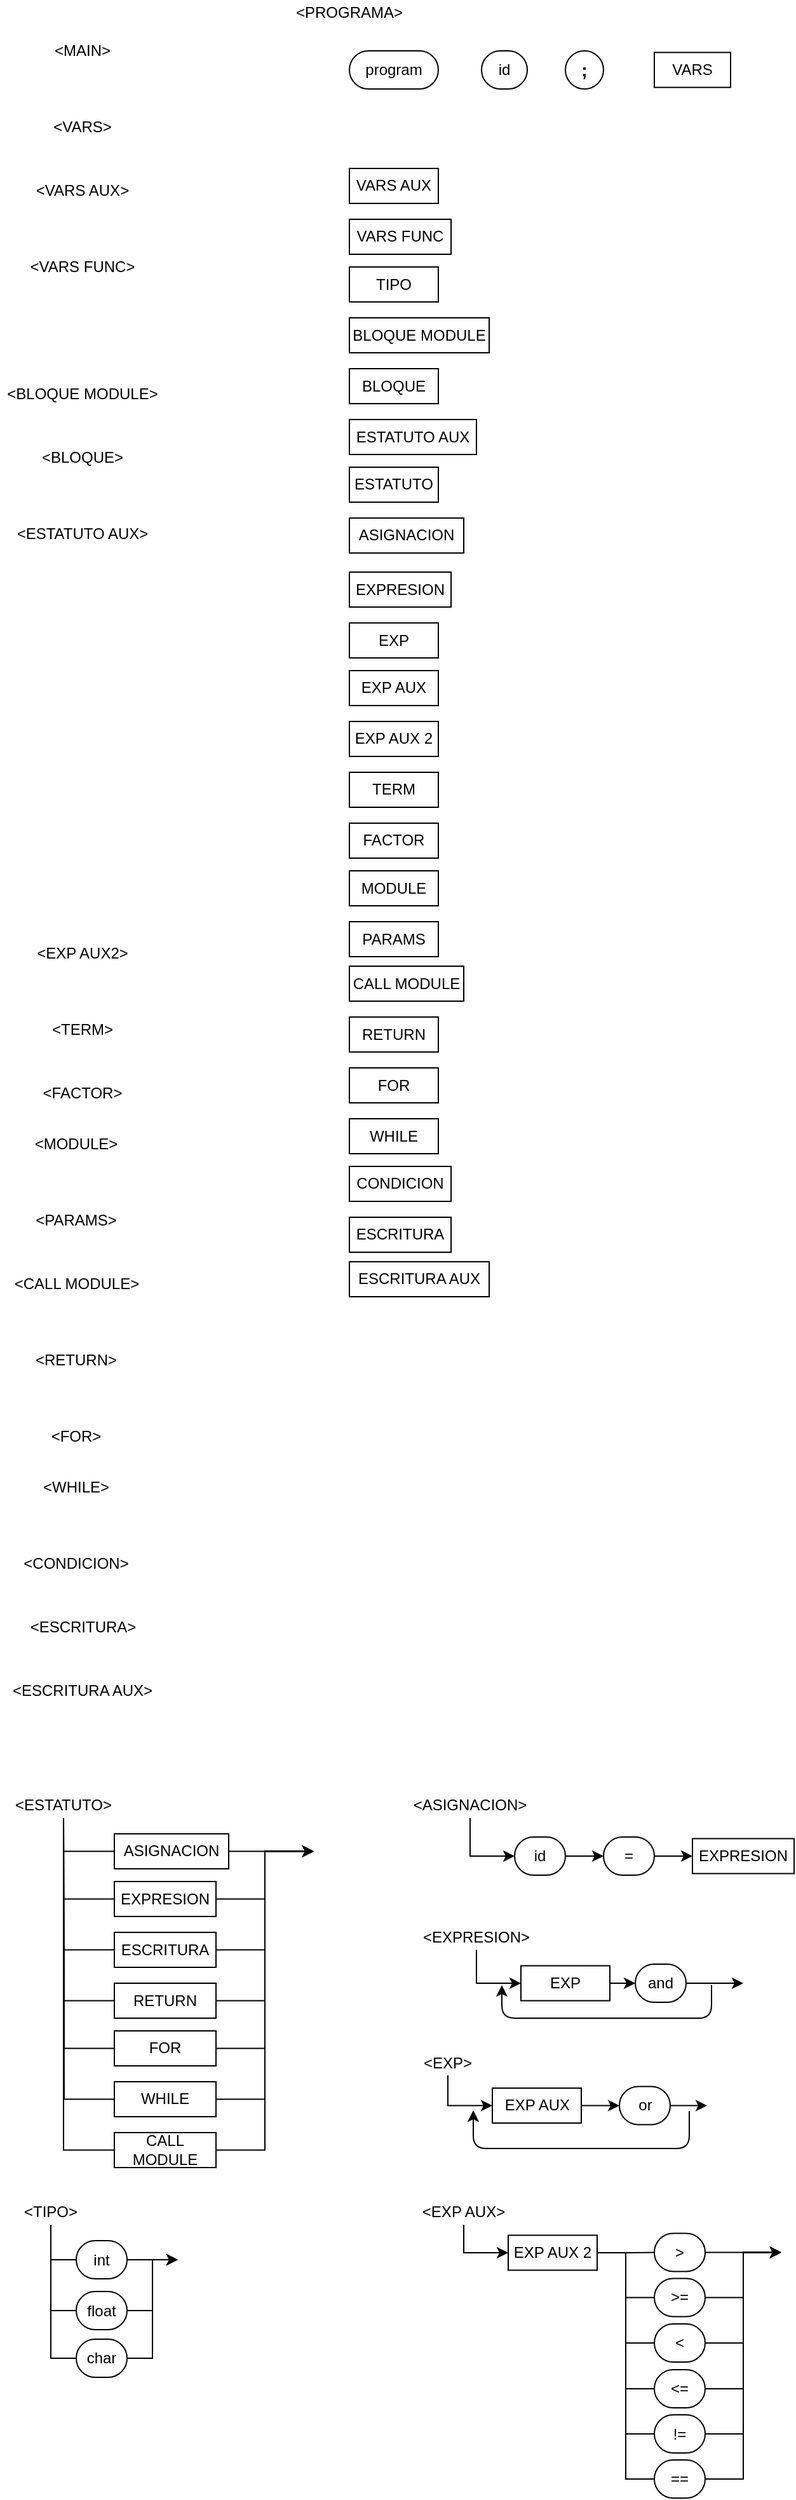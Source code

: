 <mxfile version="13.10.0" type="github">
  <diagram id="HbjWb4XwBNiWFZnqmzFt" name="Page-1">
    <mxGraphModel dx="1422" dy="794" grid="0" gridSize="10" guides="1" tooltips="1" connect="1" arrows="1" fold="1" page="1" pageScale="1" pageWidth="827" pageHeight="1169" math="0" shadow="0">
      <root>
        <mxCell id="0" />
        <mxCell id="1" parent="0" />
        <mxCell id="QDssYqvsrF62F8crRkIU-1" value="&amp;lt;PROGRAMA&amp;gt;" style="text;html=1;strokeColor=none;fillColor=none;align=center;verticalAlign=middle;whiteSpace=wrap;rounded=0;" parent="1" vertex="1">
          <mxGeometry x="280" y="60" width="60" height="20" as="geometry" />
        </mxCell>
        <mxCell id="QDssYqvsrF62F8crRkIU-2" value="&amp;lt;MAIN&amp;gt;" style="text;html=1;strokeColor=none;fillColor=none;align=center;verticalAlign=middle;whiteSpace=wrap;rounded=0;" parent="1" vertex="1">
          <mxGeometry x="70" y="90" width="60" height="20" as="geometry" />
        </mxCell>
        <mxCell id="QDssYqvsrF62F8crRkIU-3" value="&amp;lt;VARS&amp;gt;" style="text;html=1;strokeColor=none;fillColor=none;align=center;verticalAlign=middle;whiteSpace=wrap;rounded=0;" parent="1" vertex="1">
          <mxGeometry x="70" y="150" width="60" height="20" as="geometry" />
        </mxCell>
        <mxCell id="QDssYqvsrF62F8crRkIU-4" value="&amp;lt;VARS AUX&amp;gt;" style="text;html=1;strokeColor=none;fillColor=none;align=center;verticalAlign=middle;whiteSpace=wrap;rounded=0;" parent="1" vertex="1">
          <mxGeometry x="60" y="200" width="80" height="20" as="geometry" />
        </mxCell>
        <mxCell id="QDssYqvsrF62F8crRkIU-5" value="&amp;lt;VARS FUNC&amp;gt;" style="text;html=1;strokeColor=none;fillColor=none;align=center;verticalAlign=middle;whiteSpace=wrap;rounded=0;" parent="1" vertex="1">
          <mxGeometry x="55" y="260" width="90" height="20" as="geometry" />
        </mxCell>
        <mxCell id="QDssYqvsrF62F8crRkIU-115" style="edgeStyle=orthogonalEdgeStyle;rounded=0;orthogonalLoop=1;jettySize=auto;html=1;exitX=0.5;exitY=1;exitDx=0;exitDy=0;entryX=0;entryY=0.5;entryDx=0;entryDy=0;endArrow=none;endFill=0;" parent="1" source="QDssYqvsrF62F8crRkIU-6" target="QDssYqvsrF62F8crRkIU-111" edge="1">
          <mxGeometry relative="1" as="geometry" />
        </mxCell>
        <mxCell id="QDssYqvsrF62F8crRkIU-6" value="&amp;lt;TIPO&amp;gt;" style="text;html=1;strokeColor=none;fillColor=none;align=center;verticalAlign=middle;whiteSpace=wrap;rounded=0;" parent="1" vertex="1">
          <mxGeometry x="45" y="1790" width="60" height="20" as="geometry" />
        </mxCell>
        <mxCell id="QDssYqvsrF62F8crRkIU-7" value="&amp;lt;BLOQUE MODULE&amp;gt;" style="text;html=1;strokeColor=none;fillColor=none;align=center;verticalAlign=middle;whiteSpace=wrap;rounded=0;" parent="1" vertex="1">
          <mxGeometry x="35" y="360" width="130" height="20" as="geometry" />
        </mxCell>
        <mxCell id="QDssYqvsrF62F8crRkIU-8" value="&amp;lt;BLOQUE&amp;gt;" style="text;html=1;strokeColor=none;fillColor=none;align=center;verticalAlign=middle;whiteSpace=wrap;rounded=0;" parent="1" vertex="1">
          <mxGeometry x="70" y="410" width="60" height="20" as="geometry" />
        </mxCell>
        <mxCell id="QDssYqvsrF62F8crRkIU-9" value="&amp;lt;ESTATUTO AUX&amp;gt;" style="text;html=1;strokeColor=none;fillColor=none;align=center;verticalAlign=middle;whiteSpace=wrap;rounded=0;" parent="1" vertex="1">
          <mxGeometry x="45" y="470" width="110" height="20" as="geometry" />
        </mxCell>
        <mxCell id="QDssYqvsrF62F8crRkIU-126" style="edgeStyle=orthogonalEdgeStyle;rounded=0;orthogonalLoop=1;jettySize=auto;html=1;exitX=0.5;exitY=1;exitDx=0;exitDy=0;entryX=0;entryY=0.5;entryDx=0;entryDy=0;endArrow=classic;endFill=1;" parent="1" source="QDssYqvsrF62F8crRkIU-11" target="QDssYqvsrF62F8crRkIU-122" edge="1">
          <mxGeometry relative="1" as="geometry" />
        </mxCell>
        <mxCell id="QDssYqvsrF62F8crRkIU-11" value="&amp;lt;ASIGNACION&amp;gt;" style="text;html=1;strokeColor=none;fillColor=none;align=center;verticalAlign=middle;whiteSpace=wrap;rounded=0;" parent="1" vertex="1">
          <mxGeometry x="360" y="1470" width="90" height="20" as="geometry" />
        </mxCell>
        <mxCell id="QDssYqvsrF62F8crRkIU-133" style="edgeStyle=orthogonalEdgeStyle;rounded=0;orthogonalLoop=1;jettySize=auto;html=1;exitX=0.5;exitY=1;exitDx=0;exitDy=0;entryX=0;entryY=0.5;entryDx=0;entryDy=0;endArrow=classic;endFill=1;" parent="1" source="QDssYqvsrF62F8crRkIU-12" target="QDssYqvsrF62F8crRkIU-130" edge="1">
          <mxGeometry relative="1" as="geometry" />
        </mxCell>
        <mxCell id="QDssYqvsrF62F8crRkIU-12" value="&amp;lt;EXPRESION&amp;gt;" style="text;html=1;strokeColor=none;fillColor=none;align=center;verticalAlign=middle;whiteSpace=wrap;rounded=0;" parent="1" vertex="1">
          <mxGeometry x="380" y="1573.75" width="60" height="20" as="geometry" />
        </mxCell>
        <mxCell id="QDssYqvsrF62F8crRkIU-137" style="edgeStyle=orthogonalEdgeStyle;rounded=0;orthogonalLoop=1;jettySize=auto;html=1;exitX=0.5;exitY=1;exitDx=0;exitDy=0;entryX=0;entryY=0.5;entryDx=0;entryDy=0;endArrow=classic;endFill=1;" parent="1" source="QDssYqvsrF62F8crRkIU-13" target="QDssYqvsrF62F8crRkIU-138" edge="1">
          <mxGeometry relative="1" as="geometry">
            <mxPoint x="415" y="1722.5" as="targetPoint" />
          </mxGeometry>
        </mxCell>
        <mxCell id="QDssYqvsrF62F8crRkIU-13" value="&amp;lt;EXP&amp;gt;" style="text;html=1;strokeColor=none;fillColor=none;align=center;verticalAlign=middle;whiteSpace=wrap;rounded=0;" parent="1" vertex="1">
          <mxGeometry x="360" y="1672.5" width="55" height="20" as="geometry" />
        </mxCell>
        <mxCell id="QDssYqvsrF62F8crRkIU-148" style="edgeStyle=orthogonalEdgeStyle;rounded=0;orthogonalLoop=1;jettySize=auto;html=1;exitX=0.5;exitY=1;exitDx=0;exitDy=0;entryX=0;entryY=0.5;entryDx=0;entryDy=0;endArrow=classic;endFill=1;" parent="1" source="QDssYqvsrF62F8crRkIU-14" target="QDssYqvsrF62F8crRkIU-147" edge="1">
          <mxGeometry relative="1" as="geometry" />
        </mxCell>
        <mxCell id="QDssYqvsrF62F8crRkIU-14" value="&amp;lt;EXP AUX&amp;gt;" style="text;html=1;strokeColor=none;fillColor=none;align=center;verticalAlign=middle;whiteSpace=wrap;rounded=0;" parent="1" vertex="1">
          <mxGeometry x="360" y="1790" width="80" height="20" as="geometry" />
        </mxCell>
        <mxCell id="QDssYqvsrF62F8crRkIU-15" value="&amp;lt;EXP AUX2&amp;gt;" style="text;html=1;strokeColor=none;fillColor=none;align=center;verticalAlign=middle;whiteSpace=wrap;rounded=0;" parent="1" vertex="1">
          <mxGeometry x="45" y="800" width="110" height="20" as="geometry" />
        </mxCell>
        <mxCell id="QDssYqvsrF62F8crRkIU-16" value="&amp;lt;TERM&amp;gt;" style="text;html=1;strokeColor=none;fillColor=none;align=center;verticalAlign=middle;whiteSpace=wrap;rounded=0;" parent="1" vertex="1">
          <mxGeometry x="55" y="860" width="90" height="20" as="geometry" />
        </mxCell>
        <mxCell id="QDssYqvsrF62F8crRkIU-17" value="&amp;lt;FACTOR&amp;gt;" style="text;html=1;strokeColor=none;fillColor=none;align=center;verticalAlign=middle;whiteSpace=wrap;rounded=0;" parent="1" vertex="1">
          <mxGeometry x="70" y="910" width="60" height="20" as="geometry" />
        </mxCell>
        <mxCell id="QDssYqvsrF62F8crRkIU-19" value="&amp;lt;MODULE&amp;gt;" style="text;html=1;strokeColor=none;fillColor=none;align=center;verticalAlign=middle;whiteSpace=wrap;rounded=0;" parent="1" vertex="1">
          <mxGeometry x="55" y="950" width="80" height="20" as="geometry" />
        </mxCell>
        <mxCell id="QDssYqvsrF62F8crRkIU-20" value="&amp;lt;PARAMS&amp;gt;" style="text;html=1;strokeColor=none;fillColor=none;align=center;verticalAlign=middle;whiteSpace=wrap;rounded=0;" parent="1" vertex="1">
          <mxGeometry x="40" y="1010" width="110" height="20" as="geometry" />
        </mxCell>
        <mxCell id="QDssYqvsrF62F8crRkIU-21" value="&amp;lt;CALL MODULE&amp;gt;" style="text;html=1;strokeColor=none;fillColor=none;align=center;verticalAlign=middle;whiteSpace=wrap;rounded=0;" parent="1" vertex="1">
          <mxGeometry x="42.5" y="1060" width="105" height="20" as="geometry" />
        </mxCell>
        <mxCell id="QDssYqvsrF62F8crRkIU-22" value="&amp;lt;RETURN&amp;gt;" style="text;html=1;strokeColor=none;fillColor=none;align=center;verticalAlign=middle;whiteSpace=wrap;rounded=0;" parent="1" vertex="1">
          <mxGeometry x="65" y="1120" width="60" height="20" as="geometry" />
        </mxCell>
        <mxCell id="QDssYqvsrF62F8crRkIU-23" value="&amp;lt;FOR&amp;gt;" style="text;html=1;strokeColor=none;fillColor=none;align=center;verticalAlign=middle;whiteSpace=wrap;rounded=0;" parent="1" vertex="1">
          <mxGeometry x="55" y="1180" width="80" height="20" as="geometry" />
        </mxCell>
        <mxCell id="QDssYqvsrF62F8crRkIU-24" value="&amp;lt;WHILE&amp;gt;" style="text;html=1;strokeColor=none;fillColor=none;align=center;verticalAlign=middle;whiteSpace=wrap;rounded=0;" parent="1" vertex="1">
          <mxGeometry x="55" y="1220" width="80" height="20" as="geometry" />
        </mxCell>
        <mxCell id="QDssYqvsrF62F8crRkIU-25" value="&amp;lt;CONDICION&amp;gt;" style="text;html=1;strokeColor=none;fillColor=none;align=center;verticalAlign=middle;whiteSpace=wrap;rounded=0;" parent="1" vertex="1">
          <mxGeometry x="40" y="1280" width="110" height="20" as="geometry" />
        </mxCell>
        <mxCell id="QDssYqvsrF62F8crRkIU-26" value="&amp;lt;ESCRITURA&amp;gt;" style="text;html=1;strokeColor=none;fillColor=none;align=center;verticalAlign=middle;whiteSpace=wrap;rounded=0;" parent="1" vertex="1">
          <mxGeometry x="47.5" y="1330" width="105" height="20" as="geometry" />
        </mxCell>
        <mxCell id="QDssYqvsrF62F8crRkIU-27" value="&amp;lt;ESCRITURA AUX&amp;gt;" style="text;html=1;strokeColor=none;fillColor=none;align=center;verticalAlign=middle;whiteSpace=wrap;rounded=0;" parent="1" vertex="1">
          <mxGeometry x="40" y="1380" width="120" height="20" as="geometry" />
        </mxCell>
        <mxCell id="QDssYqvsrF62F8crRkIU-30" value="program" style="rounded=1;whiteSpace=wrap;html=1;strokeWidth=1;imageWidth=24;arcSize=50;" parent="1" vertex="1">
          <mxGeometry x="310" y="100" width="70" height="30" as="geometry" />
        </mxCell>
        <mxCell id="QDssYqvsrF62F8crRkIU-31" value="id" style="rounded=1;whiteSpace=wrap;html=1;strokeWidth=1;imageWidth=24;arcSize=50;" parent="1" vertex="1">
          <mxGeometry x="414" y="100" width="36" height="30" as="geometry" />
        </mxCell>
        <mxCell id="QDssYqvsrF62F8crRkIU-33" value="&lt;b&gt;&lt;font style=&quot;font-size: 14px&quot;&gt;;&lt;/font&gt;&lt;/b&gt;" style="rounded=1;whiteSpace=wrap;html=1;strokeWidth=1;imageWidth=24;arcSize=50;" parent="1" vertex="1">
          <mxGeometry x="480" y="100" width="30" height="30" as="geometry" />
        </mxCell>
        <mxCell id="QDssYqvsrF62F8crRkIU-34" value="VARS" style="rounded=0;whiteSpace=wrap;html=1;strokeWidth=1;" parent="1" vertex="1">
          <mxGeometry x="550" y="101.25" width="60" height="27.5" as="geometry" />
        </mxCell>
        <mxCell id="QDssYqvsrF62F8crRkIU-35" value="VARS AUX" style="rounded=0;whiteSpace=wrap;html=1;strokeWidth=1;" parent="1" vertex="1">
          <mxGeometry x="310" y="192.5" width="70" height="27.5" as="geometry" />
        </mxCell>
        <mxCell id="QDssYqvsrF62F8crRkIU-36" value="VARS FUNC" style="rounded=0;whiteSpace=wrap;html=1;strokeWidth=1;" parent="1" vertex="1">
          <mxGeometry x="310" y="232.5" width="80" height="27.5" as="geometry" />
        </mxCell>
        <mxCell id="QDssYqvsrF62F8crRkIU-37" value="TIPO" style="rounded=0;whiteSpace=wrap;html=1;strokeWidth=1;" parent="1" vertex="1">
          <mxGeometry x="310" y="270" width="70" height="27.5" as="geometry" />
        </mxCell>
        <mxCell id="QDssYqvsrF62F8crRkIU-38" value="BLOQUE MODULE" style="rounded=0;whiteSpace=wrap;html=1;strokeWidth=1;" parent="1" vertex="1">
          <mxGeometry x="310" y="310" width="110" height="27.5" as="geometry" />
        </mxCell>
        <mxCell id="QDssYqvsrF62F8crRkIU-39" value="BLOQUE" style="rounded=0;whiteSpace=wrap;html=1;strokeWidth=1;" parent="1" vertex="1">
          <mxGeometry x="310" y="350" width="70" height="27.5" as="geometry" />
        </mxCell>
        <mxCell id="QDssYqvsrF62F8crRkIU-40" value="ESTATUTO AUX" style="rounded=0;whiteSpace=wrap;html=1;strokeWidth=1;" parent="1" vertex="1">
          <mxGeometry x="310" y="390" width="100" height="27.5" as="geometry" />
        </mxCell>
        <mxCell id="QDssYqvsrF62F8crRkIU-41" value="ESTATUTO" style="rounded=0;whiteSpace=wrap;html=1;strokeWidth=1;" parent="1" vertex="1">
          <mxGeometry x="310" y="427.5" width="70" height="27.5" as="geometry" />
        </mxCell>
        <mxCell id="QDssYqvsrF62F8crRkIU-42" value="ASIGNACION" style="rounded=0;whiteSpace=wrap;html=1;strokeWidth=1;" parent="1" vertex="1">
          <mxGeometry x="310" y="467.5" width="90" height="27.5" as="geometry" />
        </mxCell>
        <mxCell id="QDssYqvsrF62F8crRkIU-43" value="EXPRESION" style="rounded=0;whiteSpace=wrap;html=1;strokeWidth=1;" parent="1" vertex="1">
          <mxGeometry x="310" y="510" width="80" height="27.5" as="geometry" />
        </mxCell>
        <mxCell id="QDssYqvsrF62F8crRkIU-44" value="EXP" style="rounded=0;whiteSpace=wrap;html=1;strokeWidth=1;" parent="1" vertex="1">
          <mxGeometry x="310" y="550" width="70" height="27.5" as="geometry" />
        </mxCell>
        <mxCell id="QDssYqvsrF62F8crRkIU-45" value="EXP AUX" style="rounded=0;whiteSpace=wrap;html=1;strokeWidth=1;" parent="1" vertex="1">
          <mxGeometry x="310" y="587.5" width="70" height="27.5" as="geometry" />
        </mxCell>
        <mxCell id="QDssYqvsrF62F8crRkIU-46" value="EXP AUX 2" style="rounded=0;whiteSpace=wrap;html=1;strokeWidth=1;" parent="1" vertex="1">
          <mxGeometry x="310" y="627.5" width="70" height="27.5" as="geometry" />
        </mxCell>
        <mxCell id="QDssYqvsrF62F8crRkIU-47" value="TERM" style="rounded=0;whiteSpace=wrap;html=1;strokeWidth=1;" parent="1" vertex="1">
          <mxGeometry x="310" y="667.5" width="70" height="27.5" as="geometry" />
        </mxCell>
        <mxCell id="QDssYqvsrF62F8crRkIU-48" value="FACTOR" style="rounded=0;whiteSpace=wrap;html=1;strokeWidth=1;" parent="1" vertex="1">
          <mxGeometry x="310" y="707.5" width="70" height="27.5" as="geometry" />
        </mxCell>
        <mxCell id="QDssYqvsrF62F8crRkIU-49" value="MODULE" style="rounded=0;whiteSpace=wrap;html=1;strokeWidth=1;" parent="1" vertex="1">
          <mxGeometry x="310" y="745" width="70" height="27.5" as="geometry" />
        </mxCell>
        <mxCell id="QDssYqvsrF62F8crRkIU-50" value="PARAMS" style="rounded=0;whiteSpace=wrap;html=1;strokeWidth=1;" parent="1" vertex="1">
          <mxGeometry x="310" y="785" width="70" height="27.5" as="geometry" />
        </mxCell>
        <mxCell id="QDssYqvsrF62F8crRkIU-51" value="CALL MODULE" style="rounded=0;whiteSpace=wrap;html=1;strokeWidth=1;" parent="1" vertex="1">
          <mxGeometry x="310" y="820" width="90" height="27.5" as="geometry" />
        </mxCell>
        <mxCell id="QDssYqvsrF62F8crRkIU-52" value="RETURN" style="rounded=0;whiteSpace=wrap;html=1;strokeWidth=1;" parent="1" vertex="1">
          <mxGeometry x="310" y="860" width="70" height="27.5" as="geometry" />
        </mxCell>
        <mxCell id="QDssYqvsrF62F8crRkIU-53" value="FOR" style="rounded=0;whiteSpace=wrap;html=1;strokeWidth=1;" parent="1" vertex="1">
          <mxGeometry x="310" y="900" width="70" height="27.5" as="geometry" />
        </mxCell>
        <mxCell id="QDssYqvsrF62F8crRkIU-54" value="WHILE" style="rounded=0;whiteSpace=wrap;html=1;strokeWidth=1;" parent="1" vertex="1">
          <mxGeometry x="310" y="940" width="70" height="27.5" as="geometry" />
        </mxCell>
        <mxCell id="QDssYqvsrF62F8crRkIU-55" value="CONDICION" style="rounded=0;whiteSpace=wrap;html=1;strokeWidth=1;" parent="1" vertex="1">
          <mxGeometry x="310" y="977.5" width="80" height="27.5" as="geometry" />
        </mxCell>
        <mxCell id="QDssYqvsrF62F8crRkIU-56" value="ESCRITURA" style="rounded=0;whiteSpace=wrap;html=1;strokeWidth=1;" parent="1" vertex="1">
          <mxGeometry x="310" y="1017.5" width="80" height="27.5" as="geometry" />
        </mxCell>
        <mxCell id="QDssYqvsrF62F8crRkIU-57" value="ESCRITURA AUX" style="rounded=0;whiteSpace=wrap;html=1;strokeWidth=1;" parent="1" vertex="1">
          <mxGeometry x="310" y="1052.5" width="110" height="27.5" as="geometry" />
        </mxCell>
        <mxCell id="QDssYqvsrF62F8crRkIU-84" style="edgeStyle=orthogonalEdgeStyle;rounded=0;orthogonalLoop=1;jettySize=auto;html=1;exitX=0.5;exitY=1;exitDx=0;exitDy=0;entryX=0;entryY=0.5;entryDx=0;entryDy=0;endArrow=none;endFill=0;" parent="1" source="QDssYqvsrF62F8crRkIU-86" target="QDssYqvsrF62F8crRkIU-105" edge="1">
          <mxGeometry relative="1" as="geometry" />
        </mxCell>
        <mxCell id="QDssYqvsrF62F8crRkIU-85" style="edgeStyle=orthogonalEdgeStyle;rounded=0;orthogonalLoop=1;jettySize=auto;html=1;exitX=0.5;exitY=1;exitDx=0;exitDy=0;entryX=0;entryY=0.5;entryDx=0;entryDy=0;endArrow=none;endFill=0;" parent="1" source="QDssYqvsrF62F8crRkIU-86" target="QDssYqvsrF62F8crRkIU-94" edge="1">
          <mxGeometry relative="1" as="geometry" />
        </mxCell>
        <mxCell id="QDssYqvsrF62F8crRkIU-86" value="&amp;lt;ESTATUTO&amp;gt;" style="text;html=1;strokeColor=none;fillColor=none;align=center;verticalAlign=middle;whiteSpace=wrap;rounded=0;" parent="1" vertex="1">
          <mxGeometry x="45" y="1470" width="80" height="20" as="geometry" />
        </mxCell>
        <mxCell id="QDssYqvsrF62F8crRkIU-87" style="edgeStyle=orthogonalEdgeStyle;rounded=0;orthogonalLoop=1;jettySize=auto;html=1;exitX=0;exitY=0.5;exitDx=0;exitDy=0;entryX=0.5;entryY=1;entryDx=0;entryDy=0;endArrow=none;endFill=0;" parent="1" source="QDssYqvsrF62F8crRkIU-89" target="QDssYqvsrF62F8crRkIU-86" edge="1">
          <mxGeometry relative="1" as="geometry" />
        </mxCell>
        <mxCell id="QDssYqvsrF62F8crRkIU-88" style="edgeStyle=orthogonalEdgeStyle;rounded=0;orthogonalLoop=1;jettySize=auto;html=1;exitX=1;exitY=0.5;exitDx=0;exitDy=0;endArrow=classic;endFill=1;entryX=0;entryY=0.5;entryDx=0;entryDy=0;" parent="1" source="QDssYqvsrF62F8crRkIU-89" target="QDssYqvsrF62F8crRkIU-106" edge="1">
          <mxGeometry relative="1" as="geometry">
            <mxPoint x="275" y="1516.138" as="targetPoint" />
          </mxGeometry>
        </mxCell>
        <mxCell id="QDssYqvsrF62F8crRkIU-89" value="ASIGNACION" style="rounded=0;whiteSpace=wrap;html=1;strokeWidth=1;" parent="1" vertex="1">
          <mxGeometry x="125" y="1502.5" width="90" height="27.5" as="geometry" />
        </mxCell>
        <mxCell id="QDssYqvsrF62F8crRkIU-90" style="edgeStyle=orthogonalEdgeStyle;rounded=0;orthogonalLoop=1;jettySize=auto;html=1;exitX=0;exitY=0.5;exitDx=0;exitDy=0;entryX=0.5;entryY=1;entryDx=0;entryDy=0;endArrow=none;endFill=0;" parent="1" source="QDssYqvsrF62F8crRkIU-92" target="QDssYqvsrF62F8crRkIU-86" edge="1">
          <mxGeometry relative="1" as="geometry" />
        </mxCell>
        <mxCell id="QDssYqvsrF62F8crRkIU-91" style="edgeStyle=orthogonalEdgeStyle;rounded=0;orthogonalLoop=1;jettySize=auto;html=1;exitX=1;exitY=0.5;exitDx=0;exitDy=0;endArrow=classic;endFill=1;entryX=0;entryY=0.5;entryDx=0;entryDy=0;" parent="1" source="QDssYqvsrF62F8crRkIU-92" target="QDssYqvsrF62F8crRkIU-106" edge="1">
          <mxGeometry relative="1" as="geometry">
            <mxPoint x="245" y="1554.069" as="targetPoint" />
          </mxGeometry>
        </mxCell>
        <mxCell id="QDssYqvsrF62F8crRkIU-92" value="EXPRESION" style="rounded=0;whiteSpace=wrap;html=1;strokeWidth=1;" parent="1" vertex="1">
          <mxGeometry x="125" y="1540" width="80" height="27.5" as="geometry" />
        </mxCell>
        <mxCell id="QDssYqvsrF62F8crRkIU-93" style="edgeStyle=orthogonalEdgeStyle;rounded=0;orthogonalLoop=1;jettySize=auto;html=1;exitX=1;exitY=0.5;exitDx=0;exitDy=0;entryX=0;entryY=0.5;entryDx=0;entryDy=0;endArrow=classic;endFill=1;" parent="1" source="QDssYqvsrF62F8crRkIU-94" target="QDssYqvsrF62F8crRkIU-106" edge="1">
          <mxGeometry relative="1" as="geometry" />
        </mxCell>
        <mxCell id="QDssYqvsrF62F8crRkIU-94" value="ESCRITURA" style="rounded=0;whiteSpace=wrap;html=1;strokeWidth=1;" parent="1" vertex="1">
          <mxGeometry x="125" y="1580" width="80" height="27.5" as="geometry" />
        </mxCell>
        <mxCell id="QDssYqvsrF62F8crRkIU-95" style="edgeStyle=orthogonalEdgeStyle;rounded=0;orthogonalLoop=1;jettySize=auto;html=1;exitX=0;exitY=0.5;exitDx=0;exitDy=0;endArrow=none;endFill=0;" parent="1" source="QDssYqvsrF62F8crRkIU-97" edge="1">
          <mxGeometry relative="1" as="geometry">
            <mxPoint x="85" y="1490" as="targetPoint" />
          </mxGeometry>
        </mxCell>
        <mxCell id="QDssYqvsrF62F8crRkIU-96" style="edgeStyle=orthogonalEdgeStyle;rounded=0;orthogonalLoop=1;jettySize=auto;html=1;exitX=1;exitY=0.5;exitDx=0;exitDy=0;entryX=0;entryY=0.5;entryDx=0;entryDy=0;endArrow=classic;endFill=1;" parent="1" source="QDssYqvsrF62F8crRkIU-97" target="QDssYqvsrF62F8crRkIU-106" edge="1">
          <mxGeometry relative="1" as="geometry" />
        </mxCell>
        <mxCell id="QDssYqvsrF62F8crRkIU-97" value="RETURN" style="rounded=0;whiteSpace=wrap;html=1;strokeWidth=1;" parent="1" vertex="1">
          <mxGeometry x="125" y="1620" width="80" height="27.5" as="geometry" />
        </mxCell>
        <mxCell id="QDssYqvsrF62F8crRkIU-98" style="edgeStyle=orthogonalEdgeStyle;rounded=0;orthogonalLoop=1;jettySize=auto;html=1;exitX=0;exitY=0.5;exitDx=0;exitDy=0;endArrow=none;endFill=0;" parent="1" source="QDssYqvsrF62F8crRkIU-100" edge="1">
          <mxGeometry relative="1" as="geometry">
            <mxPoint x="85" y="1490" as="targetPoint" />
          </mxGeometry>
        </mxCell>
        <mxCell id="QDssYqvsrF62F8crRkIU-99" style="edgeStyle=orthogonalEdgeStyle;rounded=0;orthogonalLoop=1;jettySize=auto;html=1;exitX=1;exitY=0.5;exitDx=0;exitDy=0;entryX=0;entryY=0.5;entryDx=0;entryDy=0;endArrow=classic;endFill=1;" parent="1" source="QDssYqvsrF62F8crRkIU-100" target="QDssYqvsrF62F8crRkIU-106" edge="1">
          <mxGeometry relative="1" as="geometry" />
        </mxCell>
        <mxCell id="QDssYqvsrF62F8crRkIU-100" value="FOR" style="rounded=0;whiteSpace=wrap;html=1;strokeWidth=1;" parent="1" vertex="1">
          <mxGeometry x="125" y="1657.5" width="80" height="27.5" as="geometry" />
        </mxCell>
        <mxCell id="QDssYqvsrF62F8crRkIU-101" style="edgeStyle=orthogonalEdgeStyle;rounded=0;orthogonalLoop=1;jettySize=auto;html=1;exitX=0;exitY=0.5;exitDx=0;exitDy=0;endArrow=none;endFill=0;" parent="1" source="QDssYqvsrF62F8crRkIU-103" edge="1">
          <mxGeometry relative="1" as="geometry">
            <mxPoint x="85" y="1490" as="targetPoint" />
          </mxGeometry>
        </mxCell>
        <mxCell id="QDssYqvsrF62F8crRkIU-102" style="edgeStyle=orthogonalEdgeStyle;rounded=0;orthogonalLoop=1;jettySize=auto;html=1;exitX=1;exitY=0.5;exitDx=0;exitDy=0;entryX=0;entryY=0.5;entryDx=0;entryDy=0;endArrow=classic;endFill=1;" parent="1" source="QDssYqvsrF62F8crRkIU-103" target="QDssYqvsrF62F8crRkIU-106" edge="1">
          <mxGeometry relative="1" as="geometry" />
        </mxCell>
        <mxCell id="QDssYqvsrF62F8crRkIU-103" value="WHILE" style="rounded=0;whiteSpace=wrap;html=1;strokeWidth=1;" parent="1" vertex="1">
          <mxGeometry x="125" y="1697.5" width="80" height="27.5" as="geometry" />
        </mxCell>
        <mxCell id="QDssYqvsrF62F8crRkIU-104" style="edgeStyle=orthogonalEdgeStyle;rounded=0;orthogonalLoop=1;jettySize=auto;html=1;exitX=1;exitY=0.5;exitDx=0;exitDy=0;entryX=0;entryY=0.5;entryDx=0;entryDy=0;endArrow=classic;endFill=1;" parent="1" source="QDssYqvsrF62F8crRkIU-105" target="QDssYqvsrF62F8crRkIU-106" edge="1">
          <mxGeometry relative="1" as="geometry" />
        </mxCell>
        <mxCell id="QDssYqvsrF62F8crRkIU-105" value="CALL MODULE" style="rounded=0;whiteSpace=wrap;html=1;strokeWidth=1;" parent="1" vertex="1">
          <mxGeometry x="125" y="1737.5" width="80" height="27.5" as="geometry" />
        </mxCell>
        <mxCell id="QDssYqvsrF62F8crRkIU-106" value="" style="rounded=0;whiteSpace=wrap;html=1;strokeWidth=1;strokeColor=none;" parent="1" vertex="1">
          <mxGeometry x="282" y="1502.5" width="23" height="27.5" as="geometry" />
        </mxCell>
        <mxCell id="QDssYqvsrF62F8crRkIU-118" style="edgeStyle=orthogonalEdgeStyle;rounded=0;orthogonalLoop=1;jettySize=auto;html=1;exitX=0;exitY=0.5;exitDx=0;exitDy=0;entryX=0.5;entryY=1;entryDx=0;entryDy=0;endArrow=none;endFill=0;" parent="1" source="QDssYqvsrF62F8crRkIU-108" target="QDssYqvsrF62F8crRkIU-6" edge="1">
          <mxGeometry relative="1" as="geometry" />
        </mxCell>
        <mxCell id="QDssYqvsrF62F8crRkIU-120" style="edgeStyle=orthogonalEdgeStyle;rounded=0;orthogonalLoop=1;jettySize=auto;html=1;exitX=1;exitY=0.5;exitDx=0;exitDy=0;entryX=0;entryY=0.5;entryDx=0;entryDy=0;endArrow=classic;endFill=1;" parent="1" source="QDssYqvsrF62F8crRkIU-108" target="QDssYqvsrF62F8crRkIU-114" edge="1">
          <mxGeometry relative="1" as="geometry" />
        </mxCell>
        <mxCell id="QDssYqvsrF62F8crRkIU-108" value="float" style="rounded=1;whiteSpace=wrap;html=1;strokeWidth=1;imageWidth=24;arcSize=50;" parent="1" vertex="1">
          <mxGeometry x="95" y="1862.5" width="40" height="30" as="geometry" />
        </mxCell>
        <mxCell id="QDssYqvsrF62F8crRkIU-121" style="edgeStyle=orthogonalEdgeStyle;rounded=0;orthogonalLoop=1;jettySize=auto;html=1;exitX=1;exitY=0.5;exitDx=0;exitDy=0;entryX=0;entryY=0.5;entryDx=0;entryDy=0;endArrow=classic;endFill=1;" parent="1" source="QDssYqvsrF62F8crRkIU-111" target="QDssYqvsrF62F8crRkIU-114" edge="1">
          <mxGeometry relative="1" as="geometry" />
        </mxCell>
        <mxCell id="QDssYqvsrF62F8crRkIU-111" value="char" style="rounded=1;whiteSpace=wrap;html=1;strokeWidth=1;imageWidth=24;arcSize=50;" parent="1" vertex="1">
          <mxGeometry x="95" y="1900" width="40" height="30" as="geometry" />
        </mxCell>
        <mxCell id="QDssYqvsrF62F8crRkIU-117" style="edgeStyle=orthogonalEdgeStyle;rounded=0;orthogonalLoop=1;jettySize=auto;html=1;exitX=0;exitY=0.5;exitDx=0;exitDy=0;entryX=0.5;entryY=1;entryDx=0;entryDy=0;endArrow=none;endFill=0;" parent="1" source="QDssYqvsrF62F8crRkIU-112" target="QDssYqvsrF62F8crRkIU-6" edge="1">
          <mxGeometry relative="1" as="geometry" />
        </mxCell>
        <mxCell id="QDssYqvsrF62F8crRkIU-119" style="edgeStyle=orthogonalEdgeStyle;rounded=0;orthogonalLoop=1;jettySize=auto;html=1;exitX=1;exitY=0.5;exitDx=0;exitDy=0;entryX=0;entryY=0.5;entryDx=0;entryDy=0;endArrow=classic;endFill=1;" parent="1" source="QDssYqvsrF62F8crRkIU-112" target="QDssYqvsrF62F8crRkIU-114" edge="1">
          <mxGeometry relative="1" as="geometry" />
        </mxCell>
        <mxCell id="QDssYqvsrF62F8crRkIU-112" value="int" style="rounded=1;whiteSpace=wrap;html=1;strokeWidth=1;imageWidth=24;arcSize=50;" parent="1" vertex="1">
          <mxGeometry x="95" y="1822.5" width="40" height="30" as="geometry" />
        </mxCell>
        <mxCell id="QDssYqvsrF62F8crRkIU-114" value="" style="rounded=1;whiteSpace=wrap;html=1;strokeWidth=1;imageWidth=24;arcSize=50;strokeColor=none;" parent="1" vertex="1">
          <mxGeometry x="175" y="1830.63" width="10" height="13.75" as="geometry" />
        </mxCell>
        <mxCell id="QDssYqvsrF62F8crRkIU-128" style="edgeStyle=orthogonalEdgeStyle;rounded=0;orthogonalLoop=1;jettySize=auto;html=1;exitX=1;exitY=0.5;exitDx=0;exitDy=0;entryX=0;entryY=0.5;entryDx=0;entryDy=0;endArrow=classic;endFill=1;" parent="1" source="QDssYqvsrF62F8crRkIU-122" target="QDssYqvsrF62F8crRkIU-123" edge="1">
          <mxGeometry relative="1" as="geometry" />
        </mxCell>
        <mxCell id="QDssYqvsrF62F8crRkIU-122" value="id" style="rounded=1;whiteSpace=wrap;html=1;strokeWidth=1;imageWidth=24;arcSize=50;" parent="1" vertex="1">
          <mxGeometry x="440" y="1505" width="40" height="30" as="geometry" />
        </mxCell>
        <mxCell id="QDssYqvsrF62F8crRkIU-129" style="edgeStyle=orthogonalEdgeStyle;rounded=0;orthogonalLoop=1;jettySize=auto;html=1;exitX=1;exitY=0.5;exitDx=0;exitDy=0;entryX=0;entryY=0.5;entryDx=0;entryDy=0;endArrow=classic;endFill=1;" parent="1" source="QDssYqvsrF62F8crRkIU-123" target="QDssYqvsrF62F8crRkIU-125" edge="1">
          <mxGeometry relative="1" as="geometry" />
        </mxCell>
        <mxCell id="QDssYqvsrF62F8crRkIU-123" value="=" style="rounded=1;whiteSpace=wrap;html=1;strokeWidth=1;imageWidth=24;arcSize=50;" parent="1" vertex="1">
          <mxGeometry x="510" y="1505" width="40" height="30" as="geometry" />
        </mxCell>
        <mxCell id="QDssYqvsrF62F8crRkIU-125" value="EXPRESION" style="rounded=0;whiteSpace=wrap;html=1;strokeWidth=1;" parent="1" vertex="1">
          <mxGeometry x="580" y="1506.25" width="80" height="27.5" as="geometry" />
        </mxCell>
        <mxCell id="QDssYqvsrF62F8crRkIU-134" style="edgeStyle=orthogonalEdgeStyle;rounded=0;orthogonalLoop=1;jettySize=auto;html=1;exitX=1;exitY=0.5;exitDx=0;exitDy=0;entryX=0;entryY=0.5;entryDx=0;entryDy=0;endArrow=classic;endFill=1;" parent="1" source="QDssYqvsrF62F8crRkIU-130" target="QDssYqvsrF62F8crRkIU-131" edge="1">
          <mxGeometry relative="1" as="geometry" />
        </mxCell>
        <mxCell id="QDssYqvsrF62F8crRkIU-130" value="EXP" style="rounded=0;whiteSpace=wrap;html=1;strokeWidth=1;" parent="1" vertex="1">
          <mxGeometry x="445" y="1606.25" width="70" height="27.5" as="geometry" />
        </mxCell>
        <mxCell id="QDssYqvsrF62F8crRkIU-135" style="edgeStyle=orthogonalEdgeStyle;rounded=0;orthogonalLoop=1;jettySize=auto;html=1;exitX=1;exitY=0.5;exitDx=0;exitDy=0;entryX=0;entryY=0.5;entryDx=0;entryDy=0;endArrow=classic;endFill=1;" parent="1" source="QDssYqvsrF62F8crRkIU-131" target="QDssYqvsrF62F8crRkIU-132" edge="1">
          <mxGeometry relative="1" as="geometry" />
        </mxCell>
        <mxCell id="QDssYqvsrF62F8crRkIU-131" value="and" style="rounded=1;whiteSpace=wrap;html=1;strokeWidth=1;imageWidth=24;arcSize=50;" parent="1" vertex="1">
          <mxGeometry x="535" y="1605" width="40" height="30" as="geometry" />
        </mxCell>
        <mxCell id="QDssYqvsrF62F8crRkIU-132" value="" style="rounded=0;whiteSpace=wrap;html=1;strokeWidth=1;strokeColor=none;" parent="1" vertex="1">
          <mxGeometry x="620" y="1606.25" width="10" height="27.5" as="geometry" />
        </mxCell>
        <mxCell id="QDssYqvsrF62F8crRkIU-144" style="edgeStyle=orthogonalEdgeStyle;rounded=0;orthogonalLoop=1;jettySize=auto;html=1;exitX=1;exitY=0.5;exitDx=0;exitDy=0;entryX=0;entryY=0.5;entryDx=0;entryDy=0;endArrow=classic;endFill=1;" parent="1" source="QDssYqvsrF62F8crRkIU-138" target="QDssYqvsrF62F8crRkIU-139" edge="1">
          <mxGeometry relative="1" as="geometry" />
        </mxCell>
        <mxCell id="QDssYqvsrF62F8crRkIU-138" value="EXP AUX" style="rounded=0;whiteSpace=wrap;html=1;strokeWidth=1;" parent="1" vertex="1">
          <mxGeometry x="422.5" y="1702.5" width="70" height="27.5" as="geometry" />
        </mxCell>
        <mxCell id="QDssYqvsrF62F8crRkIU-145" style="edgeStyle=orthogonalEdgeStyle;rounded=0;orthogonalLoop=1;jettySize=auto;html=1;exitX=1;exitY=0.5;exitDx=0;exitDy=0;entryX=0;entryY=0.5;entryDx=0;entryDy=0;endArrow=classic;endFill=1;" parent="1" source="QDssYqvsrF62F8crRkIU-139" edge="1">
          <mxGeometry relative="1" as="geometry">
            <mxPoint x="591.5" y="1716" as="targetPoint" />
          </mxGeometry>
        </mxCell>
        <mxCell id="QDssYqvsrF62F8crRkIU-139" value="or" style="rounded=1;whiteSpace=wrap;html=1;strokeWidth=1;imageWidth=24;arcSize=50;" parent="1" vertex="1">
          <mxGeometry x="522.5" y="1701.25" width="40" height="30" as="geometry" />
        </mxCell>
        <mxCell id="QDssYqvsrF62F8crRkIU-141" value="" style="endArrow=classic;html=1;" parent="1" edge="1">
          <mxGeometry width="50" height="50" relative="1" as="geometry">
            <mxPoint x="595" y="1621.5" as="sourcePoint" />
            <mxPoint x="430" y="1621.5" as="targetPoint" />
            <Array as="points">
              <mxPoint x="595" y="1647.5" />
              <mxPoint x="430" y="1647.5" />
            </Array>
          </mxGeometry>
        </mxCell>
        <mxCell id="QDssYqvsrF62F8crRkIU-143" value="" style="rounded=0;whiteSpace=wrap;html=1;strokeWidth=1;strokeColor=none;" parent="1" vertex="1">
          <mxGeometry x="596" y="1701.25" width="11" height="27.5" as="geometry" />
        </mxCell>
        <mxCell id="QDssYqvsrF62F8crRkIU-146" value="" style="endArrow=classic;html=1;" parent="1" edge="1">
          <mxGeometry width="50" height="50" relative="1" as="geometry">
            <mxPoint x="577.5" y="1720.5" as="sourcePoint" />
            <mxPoint x="407.5" y="1720" as="targetPoint" />
            <Array as="points">
              <mxPoint x="577.5" y="1750" />
              <mxPoint x="407.5" y="1750" />
            </Array>
          </mxGeometry>
        </mxCell>
        <mxCell id="QDssYqvsrF62F8crRkIU-155" style="edgeStyle=orthogonalEdgeStyle;rounded=0;orthogonalLoop=1;jettySize=auto;html=1;exitX=1;exitY=0.5;exitDx=0;exitDy=0;entryX=0;entryY=0.5;entryDx=0;entryDy=0;endArrow=none;endFill=0;" parent="1" source="QDssYqvsrF62F8crRkIU-147" target="QDssYqvsrF62F8crRkIU-149" edge="1">
          <mxGeometry relative="1" as="geometry" />
        </mxCell>
        <mxCell id="QDssYqvsrF62F8crRkIU-156" style="edgeStyle=orthogonalEdgeStyle;rounded=0;orthogonalLoop=1;jettySize=auto;html=1;exitX=1;exitY=0.5;exitDx=0;exitDy=0;entryX=0;entryY=0.5;entryDx=0;entryDy=0;endArrow=none;endFill=0;" parent="1" source="QDssYqvsrF62F8crRkIU-147" target="QDssYqvsrF62F8crRkIU-152" edge="1">
          <mxGeometry relative="1" as="geometry" />
        </mxCell>
        <mxCell id="QDssYqvsrF62F8crRkIU-157" style="edgeStyle=orthogonalEdgeStyle;rounded=0;orthogonalLoop=1;jettySize=auto;html=1;exitX=1;exitY=0.5;exitDx=0;exitDy=0;entryX=0;entryY=0.5;entryDx=0;entryDy=0;endArrow=none;endFill=0;" parent="1" source="QDssYqvsrF62F8crRkIU-147" target="QDssYqvsrF62F8crRkIU-150" edge="1">
          <mxGeometry relative="1" as="geometry" />
        </mxCell>
        <mxCell id="QDssYqvsrF62F8crRkIU-158" style="edgeStyle=orthogonalEdgeStyle;rounded=0;orthogonalLoop=1;jettySize=auto;html=1;exitX=1;exitY=0.5;exitDx=0;exitDy=0;entryX=0;entryY=0.5;entryDx=0;entryDy=0;endArrow=none;endFill=0;" parent="1" source="QDssYqvsrF62F8crRkIU-147" target="QDssYqvsrF62F8crRkIU-154" edge="1">
          <mxGeometry relative="1" as="geometry" />
        </mxCell>
        <mxCell id="QDssYqvsrF62F8crRkIU-159" style="edgeStyle=orthogonalEdgeStyle;rounded=0;orthogonalLoop=1;jettySize=auto;html=1;exitX=1;exitY=0.5;exitDx=0;exitDy=0;entryX=0;entryY=0.5;entryDx=0;entryDy=0;endArrow=none;endFill=0;" parent="1" source="QDssYqvsrF62F8crRkIU-147" target="QDssYqvsrF62F8crRkIU-151" edge="1">
          <mxGeometry relative="1" as="geometry" />
        </mxCell>
        <mxCell id="QDssYqvsrF62F8crRkIU-160" style="edgeStyle=orthogonalEdgeStyle;rounded=0;orthogonalLoop=1;jettySize=auto;html=1;exitX=1;exitY=0.5;exitDx=0;exitDy=0;entryX=0;entryY=0.5;entryDx=0;entryDy=0;endArrow=none;endFill=0;" parent="1" source="QDssYqvsrF62F8crRkIU-147" target="QDssYqvsrF62F8crRkIU-153" edge="1">
          <mxGeometry relative="1" as="geometry" />
        </mxCell>
        <mxCell id="QDssYqvsrF62F8crRkIU-147" value="EXP AUX 2" style="rounded=0;whiteSpace=wrap;html=1;strokeWidth=1;" parent="1" vertex="1">
          <mxGeometry x="435" y="1818.25" width="70" height="27.5" as="geometry" />
        </mxCell>
        <mxCell id="QDssYqvsrF62F8crRkIU-162" style="edgeStyle=orthogonalEdgeStyle;rounded=0;orthogonalLoop=1;jettySize=auto;html=1;exitX=1;exitY=0.5;exitDx=0;exitDy=0;entryX=0;entryY=0.5;entryDx=0;entryDy=0;endArrow=classic;endFill=1;" parent="1" source="QDssYqvsrF62F8crRkIU-149" target="QDssYqvsrF62F8crRkIU-161" edge="1">
          <mxGeometry relative="1" as="geometry" />
        </mxCell>
        <mxCell id="QDssYqvsrF62F8crRkIU-149" value="&amp;gt;" style="rounded=1;whiteSpace=wrap;html=1;strokeWidth=1;imageWidth=24;arcSize=50;" parent="1" vertex="1">
          <mxGeometry x="550" y="1816.75" width="40" height="30" as="geometry" />
        </mxCell>
        <mxCell id="QDssYqvsrF62F8crRkIU-164" style="edgeStyle=orthogonalEdgeStyle;rounded=0;orthogonalLoop=1;jettySize=auto;html=1;exitX=1;exitY=0.5;exitDx=0;exitDy=0;entryX=0;entryY=0.5;entryDx=0;entryDy=0;endArrow=classic;endFill=1;" parent="1" source="QDssYqvsrF62F8crRkIU-150" target="QDssYqvsrF62F8crRkIU-161" edge="1">
          <mxGeometry relative="1" as="geometry" />
        </mxCell>
        <mxCell id="QDssYqvsrF62F8crRkIU-150" value="&amp;lt;" style="rounded=1;whiteSpace=wrap;html=1;strokeWidth=1;imageWidth=24;arcSize=50;" parent="1" vertex="1">
          <mxGeometry x="550" y="1888" width="40" height="30" as="geometry" />
        </mxCell>
        <mxCell id="QDssYqvsrF62F8crRkIU-166" style="edgeStyle=orthogonalEdgeStyle;rounded=0;orthogonalLoop=1;jettySize=auto;html=1;exitX=1;exitY=0.5;exitDx=0;exitDy=0;entryX=0;entryY=0.5;entryDx=0;entryDy=0;endArrow=classic;endFill=1;" parent="1" source="QDssYqvsrF62F8crRkIU-151" target="QDssYqvsrF62F8crRkIU-161" edge="1">
          <mxGeometry relative="1" as="geometry" />
        </mxCell>
        <mxCell id="QDssYqvsrF62F8crRkIU-151" value="!=" style="rounded=1;whiteSpace=wrap;html=1;strokeWidth=1;imageWidth=24;arcSize=50;" parent="1" vertex="1">
          <mxGeometry x="550" y="1959.5" width="40" height="30" as="geometry" />
        </mxCell>
        <mxCell id="QDssYqvsrF62F8crRkIU-163" style="edgeStyle=orthogonalEdgeStyle;rounded=0;orthogonalLoop=1;jettySize=auto;html=1;exitX=1;exitY=0.5;exitDx=0;exitDy=0;entryX=0;entryY=0.5;entryDx=0;entryDy=0;endArrow=classic;endFill=1;" parent="1" source="QDssYqvsrF62F8crRkIU-152" target="QDssYqvsrF62F8crRkIU-161" edge="1">
          <mxGeometry relative="1" as="geometry" />
        </mxCell>
        <mxCell id="QDssYqvsrF62F8crRkIU-152" value="&amp;gt;=" style="rounded=1;whiteSpace=wrap;html=1;strokeWidth=1;imageWidth=24;arcSize=50;" parent="1" vertex="1">
          <mxGeometry x="550" y="1852.25" width="40" height="30" as="geometry" />
        </mxCell>
        <mxCell id="QDssYqvsrF62F8crRkIU-167" style="edgeStyle=orthogonalEdgeStyle;rounded=0;orthogonalLoop=1;jettySize=auto;html=1;exitX=1;exitY=0.5;exitDx=0;exitDy=0;entryX=0;entryY=0.5;entryDx=0;entryDy=0;endArrow=classic;endFill=1;" parent="1" source="QDssYqvsrF62F8crRkIU-153" target="QDssYqvsrF62F8crRkIU-161" edge="1">
          <mxGeometry relative="1" as="geometry" />
        </mxCell>
        <mxCell id="QDssYqvsrF62F8crRkIU-153" value="==" style="rounded=1;whiteSpace=wrap;html=1;strokeWidth=1;imageWidth=24;arcSize=50;" parent="1" vertex="1">
          <mxGeometry x="550" y="1995" width="40" height="30" as="geometry" />
        </mxCell>
        <mxCell id="QDssYqvsrF62F8crRkIU-165" style="edgeStyle=orthogonalEdgeStyle;rounded=0;orthogonalLoop=1;jettySize=auto;html=1;exitX=1;exitY=0.5;exitDx=0;exitDy=0;entryX=0;entryY=0.5;entryDx=0;entryDy=0;endArrow=classic;endFill=1;" parent="1" source="QDssYqvsrF62F8crRkIU-154" target="QDssYqvsrF62F8crRkIU-161" edge="1">
          <mxGeometry relative="1" as="geometry" />
        </mxCell>
        <mxCell id="QDssYqvsrF62F8crRkIU-154" value="&amp;lt;=" style="rounded=1;whiteSpace=wrap;html=1;strokeWidth=1;imageWidth=24;arcSize=50;" parent="1" vertex="1">
          <mxGeometry x="550" y="1924" width="40" height="30" as="geometry" />
        </mxCell>
        <mxCell id="QDssYqvsrF62F8crRkIU-161" value="" style="rounded=0;whiteSpace=wrap;html=1;strokeWidth=1;strokeColor=none;" parent="1" vertex="1">
          <mxGeometry x="650" y="1818" width="10" height="27.5" as="geometry" />
        </mxCell>
      </root>
    </mxGraphModel>
  </diagram>
</mxfile>

